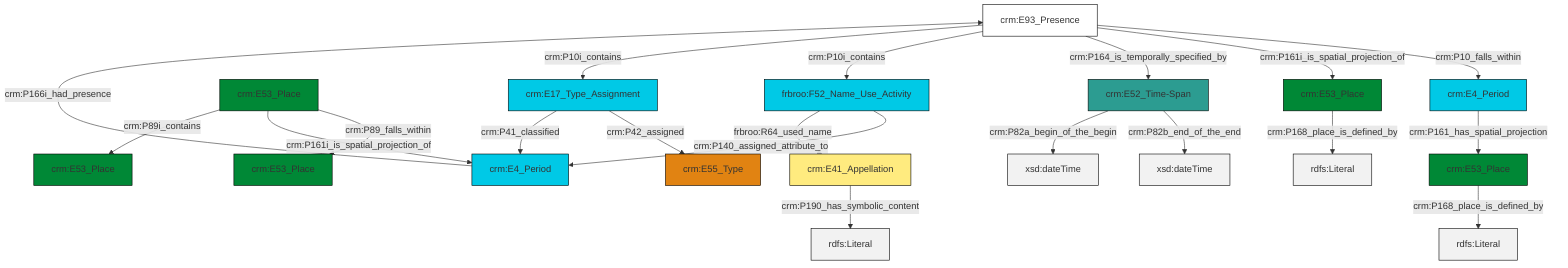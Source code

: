 graph TD
classDef Literal fill:#f2f2f2,stroke:#000000;
classDef CRM_Entity fill:#FFFFFF,stroke:#000000;
classDef Temporal_Entity fill:#00C9E6, stroke:#000000;
classDef Type fill:#E18312, stroke:#000000;
classDef Time-Span fill:#2C9C91, stroke:#000000;
classDef Appellation fill:#FFEB7F, stroke:#000000;
classDef Place fill:#008836, stroke:#000000;
classDef Persistent_Item fill:#B266B2, stroke:#000000;
classDef Conceptual_Object fill:#FFD700, stroke:#000000;
classDef Physical_Thing fill:#D2B48C, stroke:#000000;
classDef Actor fill:#f58aad, stroke:#000000;
classDef PC_Classes fill:#4ce600, stroke:#000000;
classDef Multi fill:#cccccc,stroke:#000000;

0["crm:E93_Presence"]:::CRM_Entity -->|crm:P10_falls_within| 1["crm:E4_Period"]:::Temporal_Entity
2["crm:E4_Period"]:::Temporal_Entity -->|crm:P166i_had_presence| 0["crm:E93_Presence"]:::CRM_Entity
3["crm:E53_Place"]:::Place -->|crm:P89_falls_within| 4["crm:E53_Place"]:::Place
0["crm:E93_Presence"]:::CRM_Entity -->|crm:P161i_is_spatial_projection_of| 5["crm:E53_Place"]:::Place
3["crm:E53_Place"]:::Place -->|crm:P161i_is_spatial_projection_of| 2["crm:E4_Period"]:::Temporal_Entity
7["crm:E53_Place"]:::Place -->|crm:P168_place_is_defined_by| 8[rdfs:Literal]:::Literal
0["crm:E93_Presence"]:::CRM_Entity -->|crm:P164_is_temporally_specified_by| 9["crm:E52_Time-Span"]:::Time-Span
12["crm:E41_Appellation"]:::Appellation -->|crm:P190_has_symbolic_content| 13[rdfs:Literal]:::Literal
5["crm:E53_Place"]:::Place -->|crm:P168_place_is_defined_by| 15[rdfs:Literal]:::Literal
0["crm:E93_Presence"]:::CRM_Entity -->|crm:P10i_contains| 16["frbroo:F52_Name_Use_Activity"]:::Temporal_Entity
1["crm:E4_Period"]:::Temporal_Entity -->|crm:P161_has_spatial_projection| 7["crm:E53_Place"]:::Place
16["frbroo:F52_Name_Use_Activity"]:::Temporal_Entity -->|crm:P140_assigned_attribute_to| 2["crm:E4_Period"]:::Temporal_Entity
17["crm:E17_Type_Assignment"]:::Temporal_Entity -->|crm:P42_assigned| 23["crm:E55_Type"]:::Type
16["frbroo:F52_Name_Use_Activity"]:::Temporal_Entity -->|frbroo:R64_used_name| 12["crm:E41_Appellation"]:::Appellation
9["crm:E52_Time-Span"]:::Time-Span -->|crm:P82b_end_of_the_end| 27[xsd:dateTime]:::Literal
0["crm:E93_Presence"]:::CRM_Entity -->|crm:P10i_contains| 17["crm:E17_Type_Assignment"]:::Temporal_Entity
3["crm:E53_Place"]:::Place -->|crm:P89i_contains| 10["crm:E53_Place"]:::Place
9["crm:E52_Time-Span"]:::Time-Span -->|crm:P82a_begin_of_the_begin| 30[xsd:dateTime]:::Literal
17["crm:E17_Type_Assignment"]:::Temporal_Entity -->|crm:P41_classified| 2["crm:E4_Period"]:::Temporal_Entity